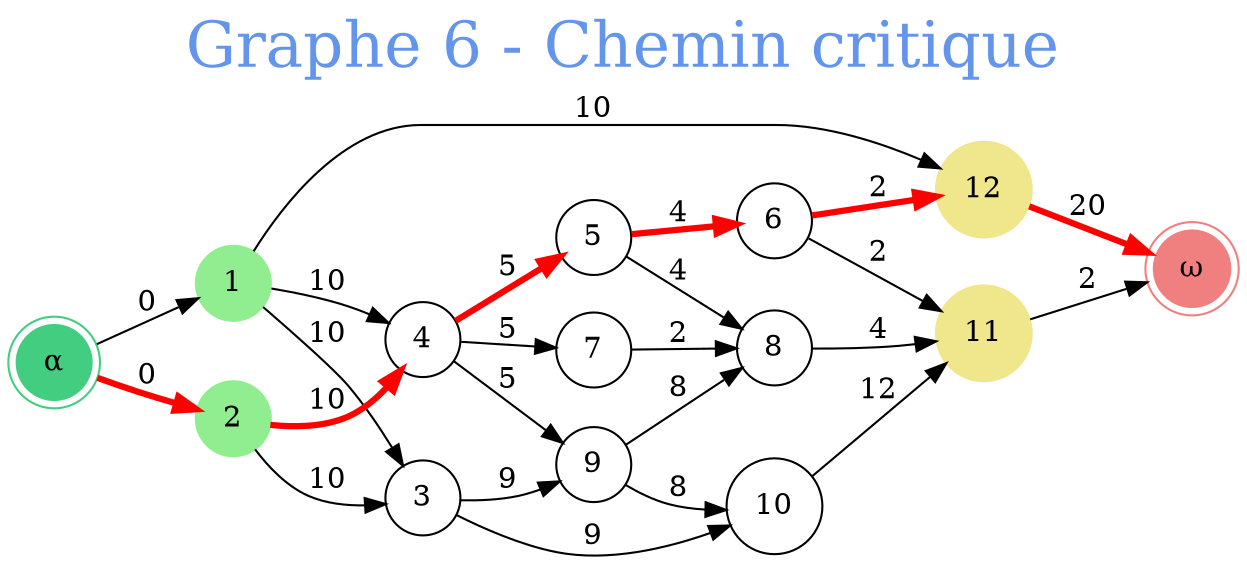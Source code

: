 // Graphe 6 - Chemin critique
digraph {
	rankdir=LR
	graph [fontcolor=cornflowerblue fontsize=30 label="Graphe 6 - Chemin critique" labelloc=t]
	0 [label="α" color=seagreen3 shape=doublecircle style=filled]
	1 [label=1 color=lightgreen shape=circle style=filled]
	2 [label=2 color=lightgreen shape=circle style=filled]
	3 [label=3 shape=circle]
	4 [label=4 shape=circle]
	5 [label=5 shape=circle]
	6 [label=6 shape=circle]
	7 [label=7 shape=circle]
	8 [label=8 shape=circle]
	9 [label=9 shape=circle]
	10 [label=10 shape=circle]
	11 [label=11 color=khaki shape=circle style=filled]
	12 [label=12 color=khaki shape=circle style=filled]
	13 [label="ω" color=lightcoral shape=doublecircle style=filled]
	0 -> 1 [label=0]
	1 -> 3 [label=10]
	1 -> 4 [label=10]
	1 -> 12 [label=10]
	2 -> 3 [label=10]
	3 -> 9 [label=9]
	3 -> 10 [label=9]
	4 -> 7 [label=5]
	4 -> 9 [label=5]
	5 -> 8 [label=4]
	6 -> 11 [label=2]
	7 -> 8 [label=2]
	8 -> 11 [label=4]
	9 -> 8 [label=8]
	9 -> 10 [label=8]
	10 -> 11 [label=12]
	11 -> 13 [label=2]
	6 -> 12 [label=2 color=red constraint=true penwidth=3.0]
	2 -> 4 [label=10 color=red constraint=true penwidth=3.0]
	12 -> 13 [label=20 color=red constraint=true penwidth=3.0]
	4 -> 5 [label=5 color=red constraint=true penwidth=3.0]
	0 -> 2 [label=0 color=red constraint=true penwidth=3.0]
	5 -> 6 [label=4 color=red constraint=true penwidth=3.0]
}
